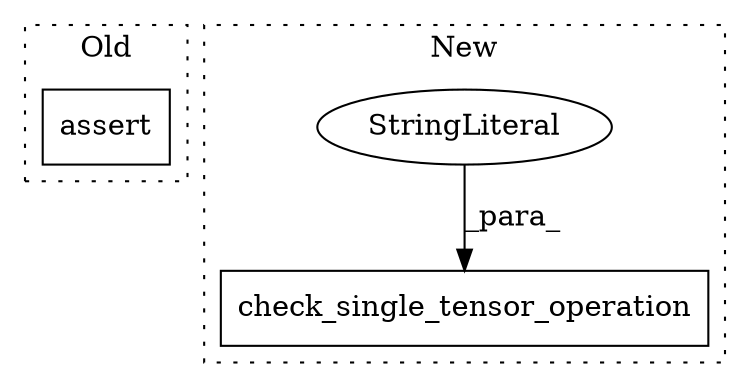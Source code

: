 digraph G {
subgraph cluster0 {
1 [label="assert" a="6" s="17150" l="7" shape="box"];
label = "Old";
style="dotted";
}
subgraph cluster1 {
2 [label="check_single_tensor_operation" a="32" s="14581,14645" l="30,1" shape="box"];
3 [label="StringLiteral" a="45" s="14611" l="6" shape="ellipse"];
label = "New";
style="dotted";
}
3 -> 2 [label="_para_"];
}